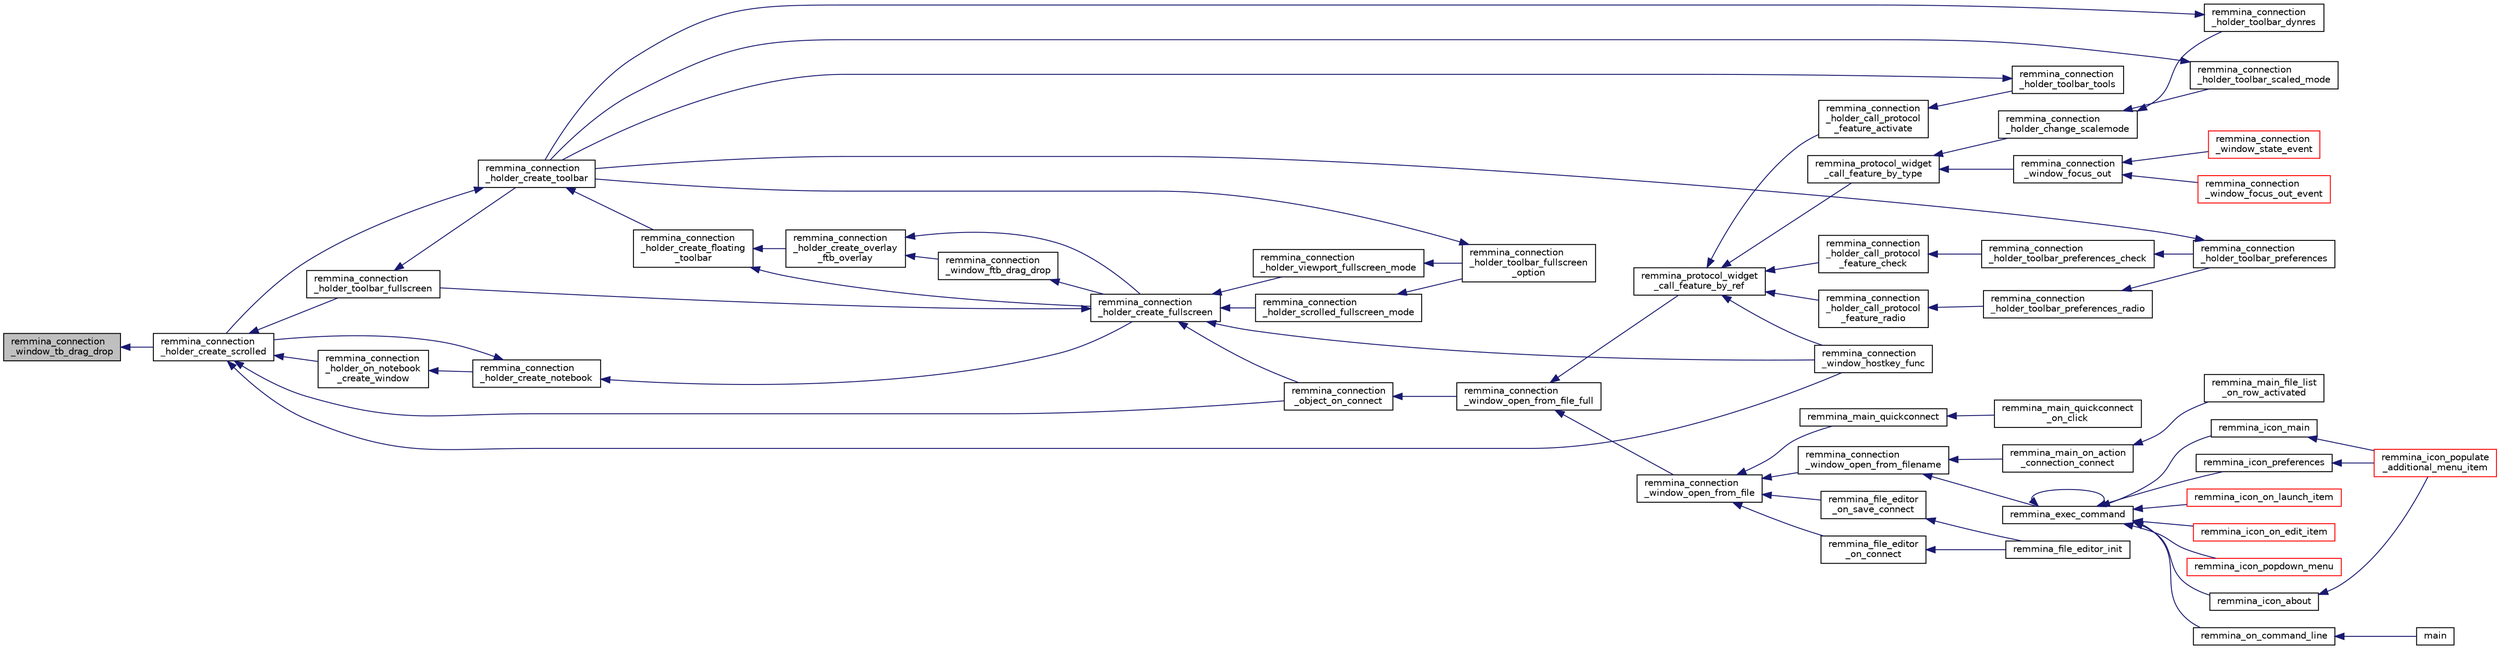 digraph "remmina_connection_window_tb_drag_drop"
{
  edge [fontname="Helvetica",fontsize="10",labelfontname="Helvetica",labelfontsize="10"];
  node [fontname="Helvetica",fontsize="10",shape=record];
  rankdir="LR";
  Node16213 [label="remmina_connection\l_window_tb_drag_drop",height=0.2,width=0.4,color="black", fillcolor="grey75", style="filled", fontcolor="black"];
  Node16213 -> Node16214 [dir="back",color="midnightblue",fontsize="10",style="solid",fontname="Helvetica"];
  Node16214 [label="remmina_connection\l_holder_create_scrolled",height=0.2,width=0.4,color="black", fillcolor="white", style="filled",URL="$remmina__connection__window_8c.html#a57b3656c37df65d276ddd50a16906dc7"];
  Node16214 -> Node16215 [dir="back",color="midnightblue",fontsize="10",style="solid",fontname="Helvetica"];
  Node16215 [label="remmina_connection\l_holder_toolbar_fullscreen",height=0.2,width=0.4,color="black", fillcolor="white", style="filled",URL="$remmina__connection__window_8c.html#a02ac20f50f1b7b816bd7208127efdbee"];
  Node16215 -> Node16216 [dir="back",color="midnightblue",fontsize="10",style="solid",fontname="Helvetica"];
  Node16216 [label="remmina_connection\l_holder_create_toolbar",height=0.2,width=0.4,color="black", fillcolor="white", style="filled",URL="$remmina__connection__window_8c.html#af8138da72278e9e9000276e08a6fd984"];
  Node16216 -> Node16217 [dir="back",color="midnightblue",fontsize="10",style="solid",fontname="Helvetica"];
  Node16217 [label="remmina_connection\l_holder_create_floating\l_toolbar",height=0.2,width=0.4,color="black", fillcolor="white", style="filled",URL="$remmina__connection__window_8c.html#a967dca6c1876afc3e6bcb763f9709d43"];
  Node16217 -> Node16218 [dir="back",color="midnightblue",fontsize="10",style="solid",fontname="Helvetica"];
  Node16218 [label="remmina_connection\l_holder_create_overlay\l_ftb_overlay",height=0.2,width=0.4,color="black", fillcolor="white", style="filled",URL="$remmina__connection__window_8c.html#ab2edcb806312b3367c70fbb13c383ae0"];
  Node16218 -> Node16219 [dir="back",color="midnightblue",fontsize="10",style="solid",fontname="Helvetica"];
  Node16219 [label="remmina_connection\l_window_ftb_drag_drop",height=0.2,width=0.4,color="black", fillcolor="white", style="filled",URL="$remmina__connection__window_8c.html#a15c9b2bd929f8f2bb64d0bb6fa60f067"];
  Node16219 -> Node16220 [dir="back",color="midnightblue",fontsize="10",style="solid",fontname="Helvetica"];
  Node16220 [label="remmina_connection\l_holder_create_fullscreen",height=0.2,width=0.4,color="black", fillcolor="white", style="filled",URL="$remmina__connection__window_8c.html#ae67ca4d276339723c1ff87fc224eaccf"];
  Node16220 -> Node16215 [dir="back",color="midnightblue",fontsize="10",style="solid",fontname="Helvetica"];
  Node16220 -> Node16221 [dir="back",color="midnightblue",fontsize="10",style="solid",fontname="Helvetica"];
  Node16221 [label="remmina_connection\l_holder_viewport_fullscreen_mode",height=0.2,width=0.4,color="black", fillcolor="white", style="filled",URL="$remmina__connection__window_8c.html#a0e99d0ff8c39f2c6de508eee9ef498c5"];
  Node16221 -> Node16222 [dir="back",color="midnightblue",fontsize="10",style="solid",fontname="Helvetica"];
  Node16222 [label="remmina_connection\l_holder_toolbar_fullscreen\l_option",height=0.2,width=0.4,color="black", fillcolor="white", style="filled",URL="$remmina__connection__window_8c.html#a1415cdcbed0e6fe9a7978586bf132207"];
  Node16222 -> Node16216 [dir="back",color="midnightblue",fontsize="10",style="solid",fontname="Helvetica"];
  Node16220 -> Node16223 [dir="back",color="midnightblue",fontsize="10",style="solid",fontname="Helvetica"];
  Node16223 [label="remmina_connection\l_holder_scrolled_fullscreen_mode",height=0.2,width=0.4,color="black", fillcolor="white", style="filled",URL="$remmina__connection__window_8c.html#aa25cae5c0e15e13b817b925e42a044a9"];
  Node16223 -> Node16222 [dir="back",color="midnightblue",fontsize="10",style="solid",fontname="Helvetica"];
  Node16220 -> Node16224 [dir="back",color="midnightblue",fontsize="10",style="solid",fontname="Helvetica"];
  Node16224 [label="remmina_connection\l_window_hostkey_func",height=0.2,width=0.4,color="black", fillcolor="white", style="filled",URL="$remmina__connection__window_8c.html#abef663d930076deb3105f86dabe2a9c3"];
  Node16220 -> Node16225 [dir="back",color="midnightblue",fontsize="10",style="solid",fontname="Helvetica"];
  Node16225 [label="remmina_connection\l_object_on_connect",height=0.2,width=0.4,color="black", fillcolor="white", style="filled",URL="$remmina__connection__window_8c.html#a0ad685a873ecef95ec13caba17e0c22e"];
  Node16225 -> Node16226 [dir="back",color="midnightblue",fontsize="10",style="solid",fontname="Helvetica"];
  Node16226 [label="remmina_connection\l_window_open_from_file_full",height=0.2,width=0.4,color="black", fillcolor="white", style="filled",URL="$remmina__connection__window_8h.html#adbf2b670ca3bae96a99cb0b36021a961"];
  Node16226 -> Node16227 [dir="back",color="midnightblue",fontsize="10",style="solid",fontname="Helvetica"];
  Node16227 [label="remmina_connection\l_window_open_from_file",height=0.2,width=0.4,color="black", fillcolor="white", style="filled",URL="$remmina__connection__window_8h.html#a1c7f722a89609523cc4de079cc82f23c"];
  Node16227 -> Node16228 [dir="back",color="midnightblue",fontsize="10",style="solid",fontname="Helvetica"];
  Node16228 [label="remmina_connection\l_window_open_from_filename",height=0.2,width=0.4,color="black", fillcolor="white", style="filled",URL="$remmina__connection__window_8h.html#ab0ed27ef360efc7d92906cbabf9da5db"];
  Node16228 -> Node16229 [dir="back",color="midnightblue",fontsize="10",style="solid",fontname="Helvetica"];
  Node16229 [label="remmina_exec_command",height=0.2,width=0.4,color="black", fillcolor="white", style="filled",URL="$remmina__exec_8h.html#a424cabdcff647797061e7482049d62a7"];
  Node16229 -> Node16230 [dir="back",color="midnightblue",fontsize="10",style="solid",fontname="Helvetica"];
  Node16230 [label="remmina_on_command_line",height=0.2,width=0.4,color="black", fillcolor="white", style="filled",URL="$remmina_8c.html#aeb286fc5bd52ab5382ab8cb495dc2914"];
  Node16230 -> Node16231 [dir="back",color="midnightblue",fontsize="10",style="solid",fontname="Helvetica"];
  Node16231 [label="main",height=0.2,width=0.4,color="black", fillcolor="white", style="filled",URL="$remmina_8c.html#a0ddf1224851353fc92bfbff6f499fa97"];
  Node16229 -> Node16229 [dir="back",color="midnightblue",fontsize="10",style="solid",fontname="Helvetica"];
  Node16229 -> Node16232 [dir="back",color="midnightblue",fontsize="10",style="solid",fontname="Helvetica"];
  Node16232 [label="remmina_icon_main",height=0.2,width=0.4,color="black", fillcolor="white", style="filled",URL="$remmina__icon_8c.html#a920476110ab6410c8fc8cf734109e497"];
  Node16232 -> Node16233 [dir="back",color="midnightblue",fontsize="10",style="solid",fontname="Helvetica"];
  Node16233 [label="remmina_icon_populate\l_additional_menu_item",height=0.2,width=0.4,color="red", fillcolor="white", style="filled",URL="$remmina__icon_8c.html#a8aaf73ed94cf20dcce1c7be26262cb56"];
  Node16229 -> Node16243 [dir="back",color="midnightblue",fontsize="10",style="solid",fontname="Helvetica"];
  Node16243 [label="remmina_icon_preferences",height=0.2,width=0.4,color="black", fillcolor="white", style="filled",URL="$remmina__icon_8c.html#ad3b0e3d12e4854eae05b1afea19da404"];
  Node16243 -> Node16233 [dir="back",color="midnightblue",fontsize="10",style="solid",fontname="Helvetica"];
  Node16229 -> Node16244 [dir="back",color="midnightblue",fontsize="10",style="solid",fontname="Helvetica"];
  Node16244 [label="remmina_icon_about",height=0.2,width=0.4,color="black", fillcolor="white", style="filled",URL="$remmina__icon_8c.html#a5cdf1958ef01e49889bcee2e90e2cf71"];
  Node16244 -> Node16233 [dir="back",color="midnightblue",fontsize="10",style="solid",fontname="Helvetica"];
  Node16229 -> Node16245 [dir="back",color="midnightblue",fontsize="10",style="solid",fontname="Helvetica"];
  Node16245 [label="remmina_icon_on_launch_item",height=0.2,width=0.4,color="red", fillcolor="white", style="filled",URL="$remmina__icon_8c.html#ad1699688680e12abcfd5c74dd2f76d83"];
  Node16229 -> Node16248 [dir="back",color="midnightblue",fontsize="10",style="solid",fontname="Helvetica"];
  Node16248 [label="remmina_icon_on_edit_item",height=0.2,width=0.4,color="red", fillcolor="white", style="filled",URL="$remmina__icon_8c.html#af8708120906a8dc41a7998ebf9ecd129"];
  Node16229 -> Node16249 [dir="back",color="midnightblue",fontsize="10",style="solid",fontname="Helvetica"];
  Node16249 [label="remmina_icon_popdown_menu",height=0.2,width=0.4,color="red", fillcolor="white", style="filled",URL="$remmina__icon_8c.html#a444be76e3c3a065279c5f9abc7fae833"];
  Node16228 -> Node16250 [dir="back",color="midnightblue",fontsize="10",style="solid",fontname="Helvetica"];
  Node16250 [label="remmina_main_on_action\l_connection_connect",height=0.2,width=0.4,color="black", fillcolor="white", style="filled",URL="$remmina__main_8c.html#ae023d1cb099a4f7bee79f13760566cbf"];
  Node16250 -> Node16251 [dir="back",color="midnightblue",fontsize="10",style="solid",fontname="Helvetica"];
  Node16251 [label="remmina_main_file_list\l_on_row_activated",height=0.2,width=0.4,color="black", fillcolor="white", style="filled",URL="$remmina__main_8c.html#aba1a89a2400c5cc8373c6bd34602ac10"];
  Node16227 -> Node16252 [dir="back",color="midnightblue",fontsize="10",style="solid",fontname="Helvetica"];
  Node16252 [label="remmina_file_editor\l_on_connect",height=0.2,width=0.4,color="black", fillcolor="white", style="filled",URL="$remmina__file__editor_8c.html#a73b8581fd1fd77532b748d91a2951f25"];
  Node16252 -> Node16236 [dir="back",color="midnightblue",fontsize="10",style="solid",fontname="Helvetica"];
  Node16236 [label="remmina_file_editor_init",height=0.2,width=0.4,color="black", fillcolor="white", style="filled",URL="$remmina__file__editor_8c.html#a9afd8d41c66f547320930eb331f3124d"];
  Node16227 -> Node16237 [dir="back",color="midnightblue",fontsize="10",style="solid",fontname="Helvetica"];
  Node16237 [label="remmina_file_editor\l_on_save_connect",height=0.2,width=0.4,color="black", fillcolor="white", style="filled",URL="$remmina__file__editor_8c.html#a57224f3f69f04f398de563b71be6b18e"];
  Node16237 -> Node16236 [dir="back",color="midnightblue",fontsize="10",style="solid",fontname="Helvetica"];
  Node16227 -> Node16253 [dir="back",color="midnightblue",fontsize="10",style="solid",fontname="Helvetica"];
  Node16253 [label="remmina_main_quickconnect",height=0.2,width=0.4,color="black", fillcolor="white", style="filled",URL="$remmina__main_8c.html#a802458852abacebfb16f1f4295806a01"];
  Node16253 -> Node16254 [dir="back",color="midnightblue",fontsize="10",style="solid",fontname="Helvetica"];
  Node16254 [label="remmina_main_quickconnect\l_on_click",height=0.2,width=0.4,color="black", fillcolor="white", style="filled",URL="$remmina__main_8c.html#a210e9e04c7c97cc86412044de31f659d"];
  Node16226 -> Node16255 [dir="back",color="midnightblue",fontsize="10",style="solid",fontname="Helvetica"];
  Node16255 [label="remmina_protocol_widget\l_call_feature_by_ref",height=0.2,width=0.4,color="black", fillcolor="white", style="filled",URL="$remmina__protocol__widget_8h.html#a605b69a9aa4393024369cc5070488692"];
  Node16255 -> Node16256 [dir="back",color="midnightblue",fontsize="10",style="solid",fontname="Helvetica"];
  Node16256 [label="remmina_connection\l_holder_call_protocol\l_feature_radio",height=0.2,width=0.4,color="black", fillcolor="white", style="filled",URL="$remmina__connection__window_8c.html#a86280cb973101817f7410af393bc2f98"];
  Node16256 -> Node16257 [dir="back",color="midnightblue",fontsize="10",style="solid",fontname="Helvetica"];
  Node16257 [label="remmina_connection\l_holder_toolbar_preferences_radio",height=0.2,width=0.4,color="black", fillcolor="white", style="filled",URL="$remmina__connection__window_8c.html#a1ddab4aacc284c606ab237eae9c0b5a9"];
  Node16257 -> Node16258 [dir="back",color="midnightblue",fontsize="10",style="solid",fontname="Helvetica"];
  Node16258 [label="remmina_connection\l_holder_toolbar_preferences",height=0.2,width=0.4,color="black", fillcolor="white", style="filled",URL="$remmina__connection__window_8c.html#a78ec7d6e66d6e6569c1a9a0230c74bc8"];
  Node16258 -> Node16216 [dir="back",color="midnightblue",fontsize="10",style="solid",fontname="Helvetica"];
  Node16255 -> Node16259 [dir="back",color="midnightblue",fontsize="10",style="solid",fontname="Helvetica"];
  Node16259 [label="remmina_connection\l_holder_call_protocol\l_feature_check",height=0.2,width=0.4,color="black", fillcolor="white", style="filled",URL="$remmina__connection__window_8c.html#a8d924ded7fe147df8b5f113e2fb1d6e7"];
  Node16259 -> Node16260 [dir="back",color="midnightblue",fontsize="10",style="solid",fontname="Helvetica"];
  Node16260 [label="remmina_connection\l_holder_toolbar_preferences_check",height=0.2,width=0.4,color="black", fillcolor="white", style="filled",URL="$remmina__connection__window_8c.html#ada0dce340f5f1484c496a2357e8a2c69"];
  Node16260 -> Node16258 [dir="back",color="midnightblue",fontsize="10",style="solid",fontname="Helvetica"];
  Node16255 -> Node16261 [dir="back",color="midnightblue",fontsize="10",style="solid",fontname="Helvetica"];
  Node16261 [label="remmina_connection\l_holder_call_protocol\l_feature_activate",height=0.2,width=0.4,color="black", fillcolor="white", style="filled",URL="$remmina__connection__window_8c.html#a4507b43c6fd10bc68d9512c6b253a552"];
  Node16261 -> Node16262 [dir="back",color="midnightblue",fontsize="10",style="solid",fontname="Helvetica"];
  Node16262 [label="remmina_connection\l_holder_toolbar_tools",height=0.2,width=0.4,color="black", fillcolor="white", style="filled",URL="$remmina__connection__window_8c.html#a51cc0b2274049920f67c71047bd76213"];
  Node16262 -> Node16216 [dir="back",color="midnightblue",fontsize="10",style="solid",fontname="Helvetica"];
  Node16255 -> Node16224 [dir="back",color="midnightblue",fontsize="10",style="solid",fontname="Helvetica"];
  Node16255 -> Node16263 [dir="back",color="midnightblue",fontsize="10",style="solid",fontname="Helvetica"];
  Node16263 [label="remmina_protocol_widget\l_call_feature_by_type",height=0.2,width=0.4,color="black", fillcolor="white", style="filled",URL="$remmina__protocol__widget_8h.html#a6a630e96e5b914d60d678ae8eaad4cd9"];
  Node16263 -> Node16264 [dir="back",color="midnightblue",fontsize="10",style="solid",fontname="Helvetica"];
  Node16264 [label="remmina_connection\l_holder_change_scalemode",height=0.2,width=0.4,color="black", fillcolor="white", style="filled",URL="$remmina__connection__window_8c.html#a5565ebedf82eb9f2d54b7f447b4c930e"];
  Node16264 -> Node16265 [dir="back",color="midnightblue",fontsize="10",style="solid",fontname="Helvetica"];
  Node16265 [label="remmina_connection\l_holder_toolbar_dynres",height=0.2,width=0.4,color="black", fillcolor="white", style="filled",URL="$remmina__connection__window_8c.html#a576e3800c7371f63b27e3832848ac4e5"];
  Node16265 -> Node16216 [dir="back",color="midnightblue",fontsize="10",style="solid",fontname="Helvetica"];
  Node16264 -> Node16266 [dir="back",color="midnightblue",fontsize="10",style="solid",fontname="Helvetica"];
  Node16266 [label="remmina_connection\l_holder_toolbar_scaled_mode",height=0.2,width=0.4,color="black", fillcolor="white", style="filled",URL="$remmina__connection__window_8c.html#ad6136dd7c0867a5a5f1c0b0645632ee4"];
  Node16266 -> Node16216 [dir="back",color="midnightblue",fontsize="10",style="solid",fontname="Helvetica"];
  Node16263 -> Node16267 [dir="back",color="midnightblue",fontsize="10",style="solid",fontname="Helvetica"];
  Node16267 [label="remmina_connection\l_window_focus_out",height=0.2,width=0.4,color="black", fillcolor="white", style="filled",URL="$remmina__connection__window_8c.html#a8c242e0a7ee57ed79099c330d696b43f"];
  Node16267 -> Node16268 [dir="back",color="midnightblue",fontsize="10",style="solid",fontname="Helvetica"];
  Node16268 [label="remmina_connection\l_window_focus_out_event",height=0.2,width=0.4,color="red", fillcolor="white", style="filled",URL="$remmina__connection__window_8c.html#a539828a1dd435bee083d82136691176c"];
  Node16267 -> Node16270 [dir="back",color="midnightblue",fontsize="10",style="solid",fontname="Helvetica"];
  Node16270 [label="remmina_connection\l_window_state_event",height=0.2,width=0.4,color="red", fillcolor="white", style="filled",URL="$remmina__connection__window_8c.html#a174d5b1e983a96c98aae2e8078f462bd"];
  Node16218 -> Node16220 [dir="back",color="midnightblue",fontsize="10",style="solid",fontname="Helvetica"];
  Node16217 -> Node16220 [dir="back",color="midnightblue",fontsize="10",style="solid",fontname="Helvetica"];
  Node16216 -> Node16214 [dir="back",color="midnightblue",fontsize="10",style="solid",fontname="Helvetica"];
  Node16214 -> Node16271 [dir="back",color="midnightblue",fontsize="10",style="solid",fontname="Helvetica"];
  Node16271 [label="remmina_connection\l_holder_on_notebook\l_create_window",height=0.2,width=0.4,color="black", fillcolor="white", style="filled",URL="$remmina__connection__window_8c.html#a2f5fc595c1aad851962aa58e2009bcce"];
  Node16271 -> Node16272 [dir="back",color="midnightblue",fontsize="10",style="solid",fontname="Helvetica"];
  Node16272 [label="remmina_connection\l_holder_create_notebook",height=0.2,width=0.4,color="black", fillcolor="white", style="filled",URL="$remmina__connection__window_8c.html#ae616dc409c5775dc73d9a83c1f081705"];
  Node16272 -> Node16214 [dir="back",color="midnightblue",fontsize="10",style="solid",fontname="Helvetica"];
  Node16272 -> Node16220 [dir="back",color="midnightblue",fontsize="10",style="solid",fontname="Helvetica"];
  Node16214 -> Node16224 [dir="back",color="midnightblue",fontsize="10",style="solid",fontname="Helvetica"];
  Node16214 -> Node16225 [dir="back",color="midnightblue",fontsize="10",style="solid",fontname="Helvetica"];
}
